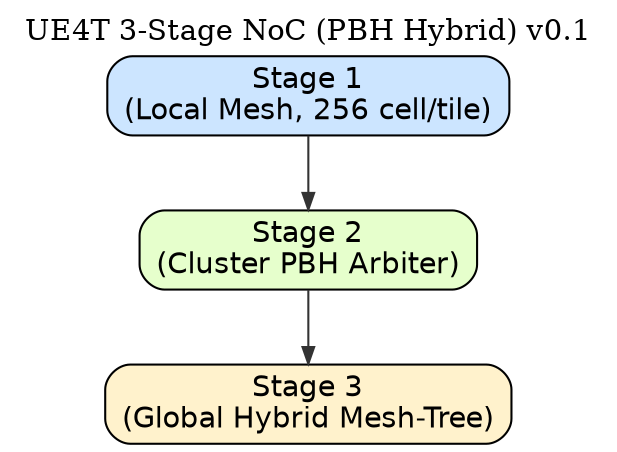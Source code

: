 digraph NMC_NOC {
  label = "UE4T 3-Stage NoC (PBH Hybrid) v0.1";
  labelloc = "t";

  rankdir=TB;
  node [shape=box, style="rounded,filled", fontname="Helvetica"];
  edge [color="#333333", arrowsize=0.8];

  stage1 [label="Stage 1\n(Local Mesh, 256 cell/tile)", fillcolor="#CCE5FF"];
  stage2 [label="Stage 2\n(Cluster PBH Arbiter)", fillcolor="#E6FFCC"];
  stage3 [label="Stage 3\n(Global Hybrid Mesh-Tree)", fillcolor="#FFF2CC"];

  stage1 -> stage2 -> stage3;
}